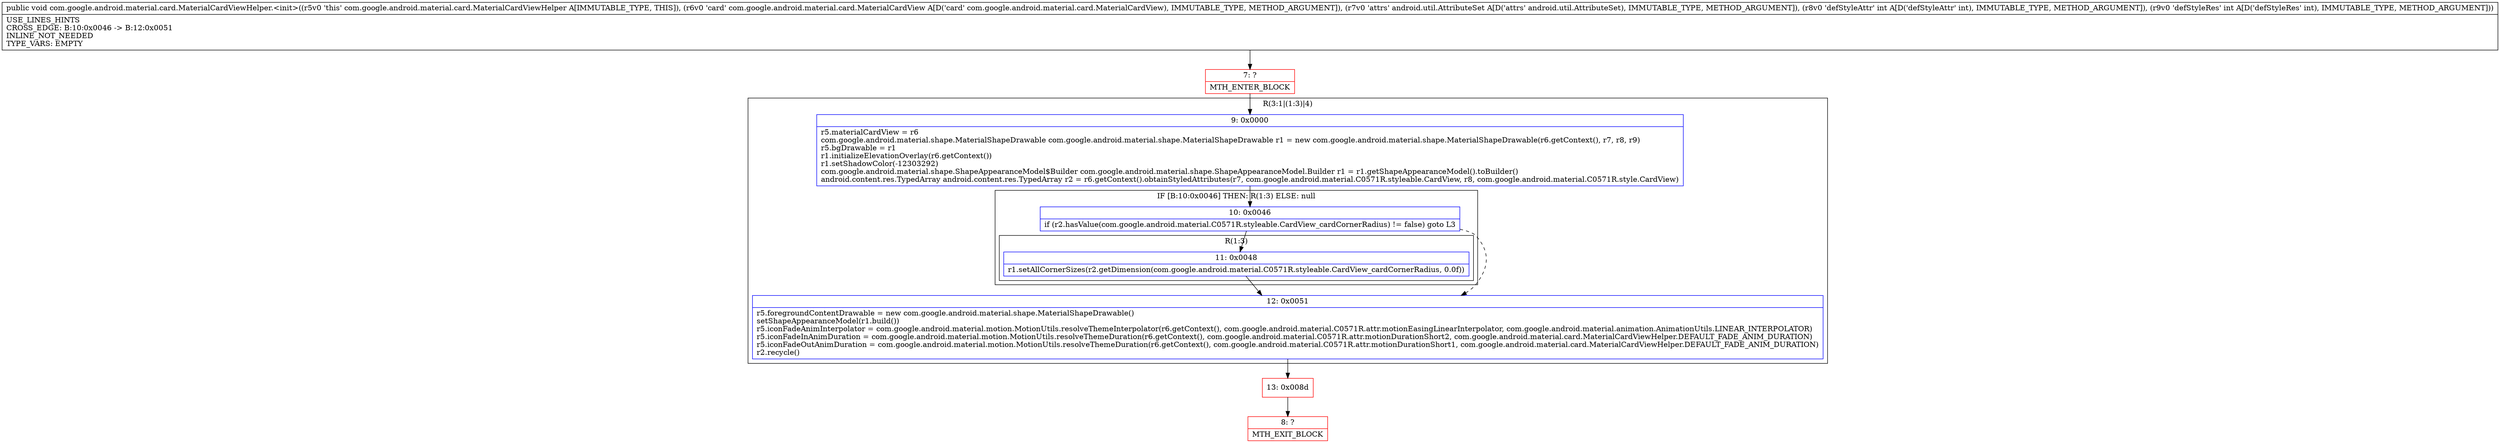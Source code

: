 digraph "CFG forcom.google.android.material.card.MaterialCardViewHelper.\<init\>(Lcom\/google\/android\/material\/card\/MaterialCardView;Landroid\/util\/AttributeSet;II)V" {
subgraph cluster_Region_107301152 {
label = "R(3:1|(1:3)|4)";
node [shape=record,color=blue];
Node_9 [shape=record,label="{9\:\ 0x0000|r5.materialCardView = r6\lcom.google.android.material.shape.MaterialShapeDrawable com.google.android.material.shape.MaterialShapeDrawable r1 = new com.google.android.material.shape.MaterialShapeDrawable(r6.getContext(), r7, r8, r9)\lr5.bgDrawable = r1\lr1.initializeElevationOverlay(r6.getContext())\lr1.setShadowColor(\-12303292)\lcom.google.android.material.shape.ShapeAppearanceModel$Builder com.google.android.material.shape.ShapeAppearanceModel.Builder r1 = r1.getShapeAppearanceModel().toBuilder()\landroid.content.res.TypedArray android.content.res.TypedArray r2 = r6.getContext().obtainStyledAttributes(r7, com.google.android.material.C0571R.styleable.CardView, r8, com.google.android.material.C0571R.style.CardView)\l}"];
subgraph cluster_IfRegion_361623211 {
label = "IF [B:10:0x0046] THEN: R(1:3) ELSE: null";
node [shape=record,color=blue];
Node_10 [shape=record,label="{10\:\ 0x0046|if (r2.hasValue(com.google.android.material.C0571R.styleable.CardView_cardCornerRadius) != false) goto L3\l}"];
subgraph cluster_Region_270794843 {
label = "R(1:3)";
node [shape=record,color=blue];
Node_11 [shape=record,label="{11\:\ 0x0048|r1.setAllCornerSizes(r2.getDimension(com.google.android.material.C0571R.styleable.CardView_cardCornerRadius, 0.0f))\l}"];
}
}
Node_12 [shape=record,label="{12\:\ 0x0051|r5.foregroundContentDrawable = new com.google.android.material.shape.MaterialShapeDrawable()\lsetShapeAppearanceModel(r1.build())\lr5.iconFadeAnimInterpolator = com.google.android.material.motion.MotionUtils.resolveThemeInterpolator(r6.getContext(), com.google.android.material.C0571R.attr.motionEasingLinearInterpolator, com.google.android.material.animation.AnimationUtils.LINEAR_INTERPOLATOR)\lr5.iconFadeInAnimDuration = com.google.android.material.motion.MotionUtils.resolveThemeDuration(r6.getContext(), com.google.android.material.C0571R.attr.motionDurationShort2, com.google.android.material.card.MaterialCardViewHelper.DEFAULT_FADE_ANIM_DURATION)\lr5.iconFadeOutAnimDuration = com.google.android.material.motion.MotionUtils.resolveThemeDuration(r6.getContext(), com.google.android.material.C0571R.attr.motionDurationShort1, com.google.android.material.card.MaterialCardViewHelper.DEFAULT_FADE_ANIM_DURATION)\lr2.recycle()\l}"];
}
Node_7 [shape=record,color=red,label="{7\:\ ?|MTH_ENTER_BLOCK\l}"];
Node_13 [shape=record,color=red,label="{13\:\ 0x008d}"];
Node_8 [shape=record,color=red,label="{8\:\ ?|MTH_EXIT_BLOCK\l}"];
MethodNode[shape=record,label="{public void com.google.android.material.card.MaterialCardViewHelper.\<init\>((r5v0 'this' com.google.android.material.card.MaterialCardViewHelper A[IMMUTABLE_TYPE, THIS]), (r6v0 'card' com.google.android.material.card.MaterialCardView A[D('card' com.google.android.material.card.MaterialCardView), IMMUTABLE_TYPE, METHOD_ARGUMENT]), (r7v0 'attrs' android.util.AttributeSet A[D('attrs' android.util.AttributeSet), IMMUTABLE_TYPE, METHOD_ARGUMENT]), (r8v0 'defStyleAttr' int A[D('defStyleAttr' int), IMMUTABLE_TYPE, METHOD_ARGUMENT]), (r9v0 'defStyleRes' int A[D('defStyleRes' int), IMMUTABLE_TYPE, METHOD_ARGUMENT]))  | USE_LINES_HINTS\lCROSS_EDGE: B:10:0x0046 \-\> B:12:0x0051\lINLINE_NOT_NEEDED\lTYPE_VARS: EMPTY\l}"];
MethodNode -> Node_7;Node_9 -> Node_10;
Node_10 -> Node_11;
Node_10 -> Node_12[style=dashed];
Node_11 -> Node_12;
Node_12 -> Node_13;
Node_7 -> Node_9;
Node_13 -> Node_8;
}

